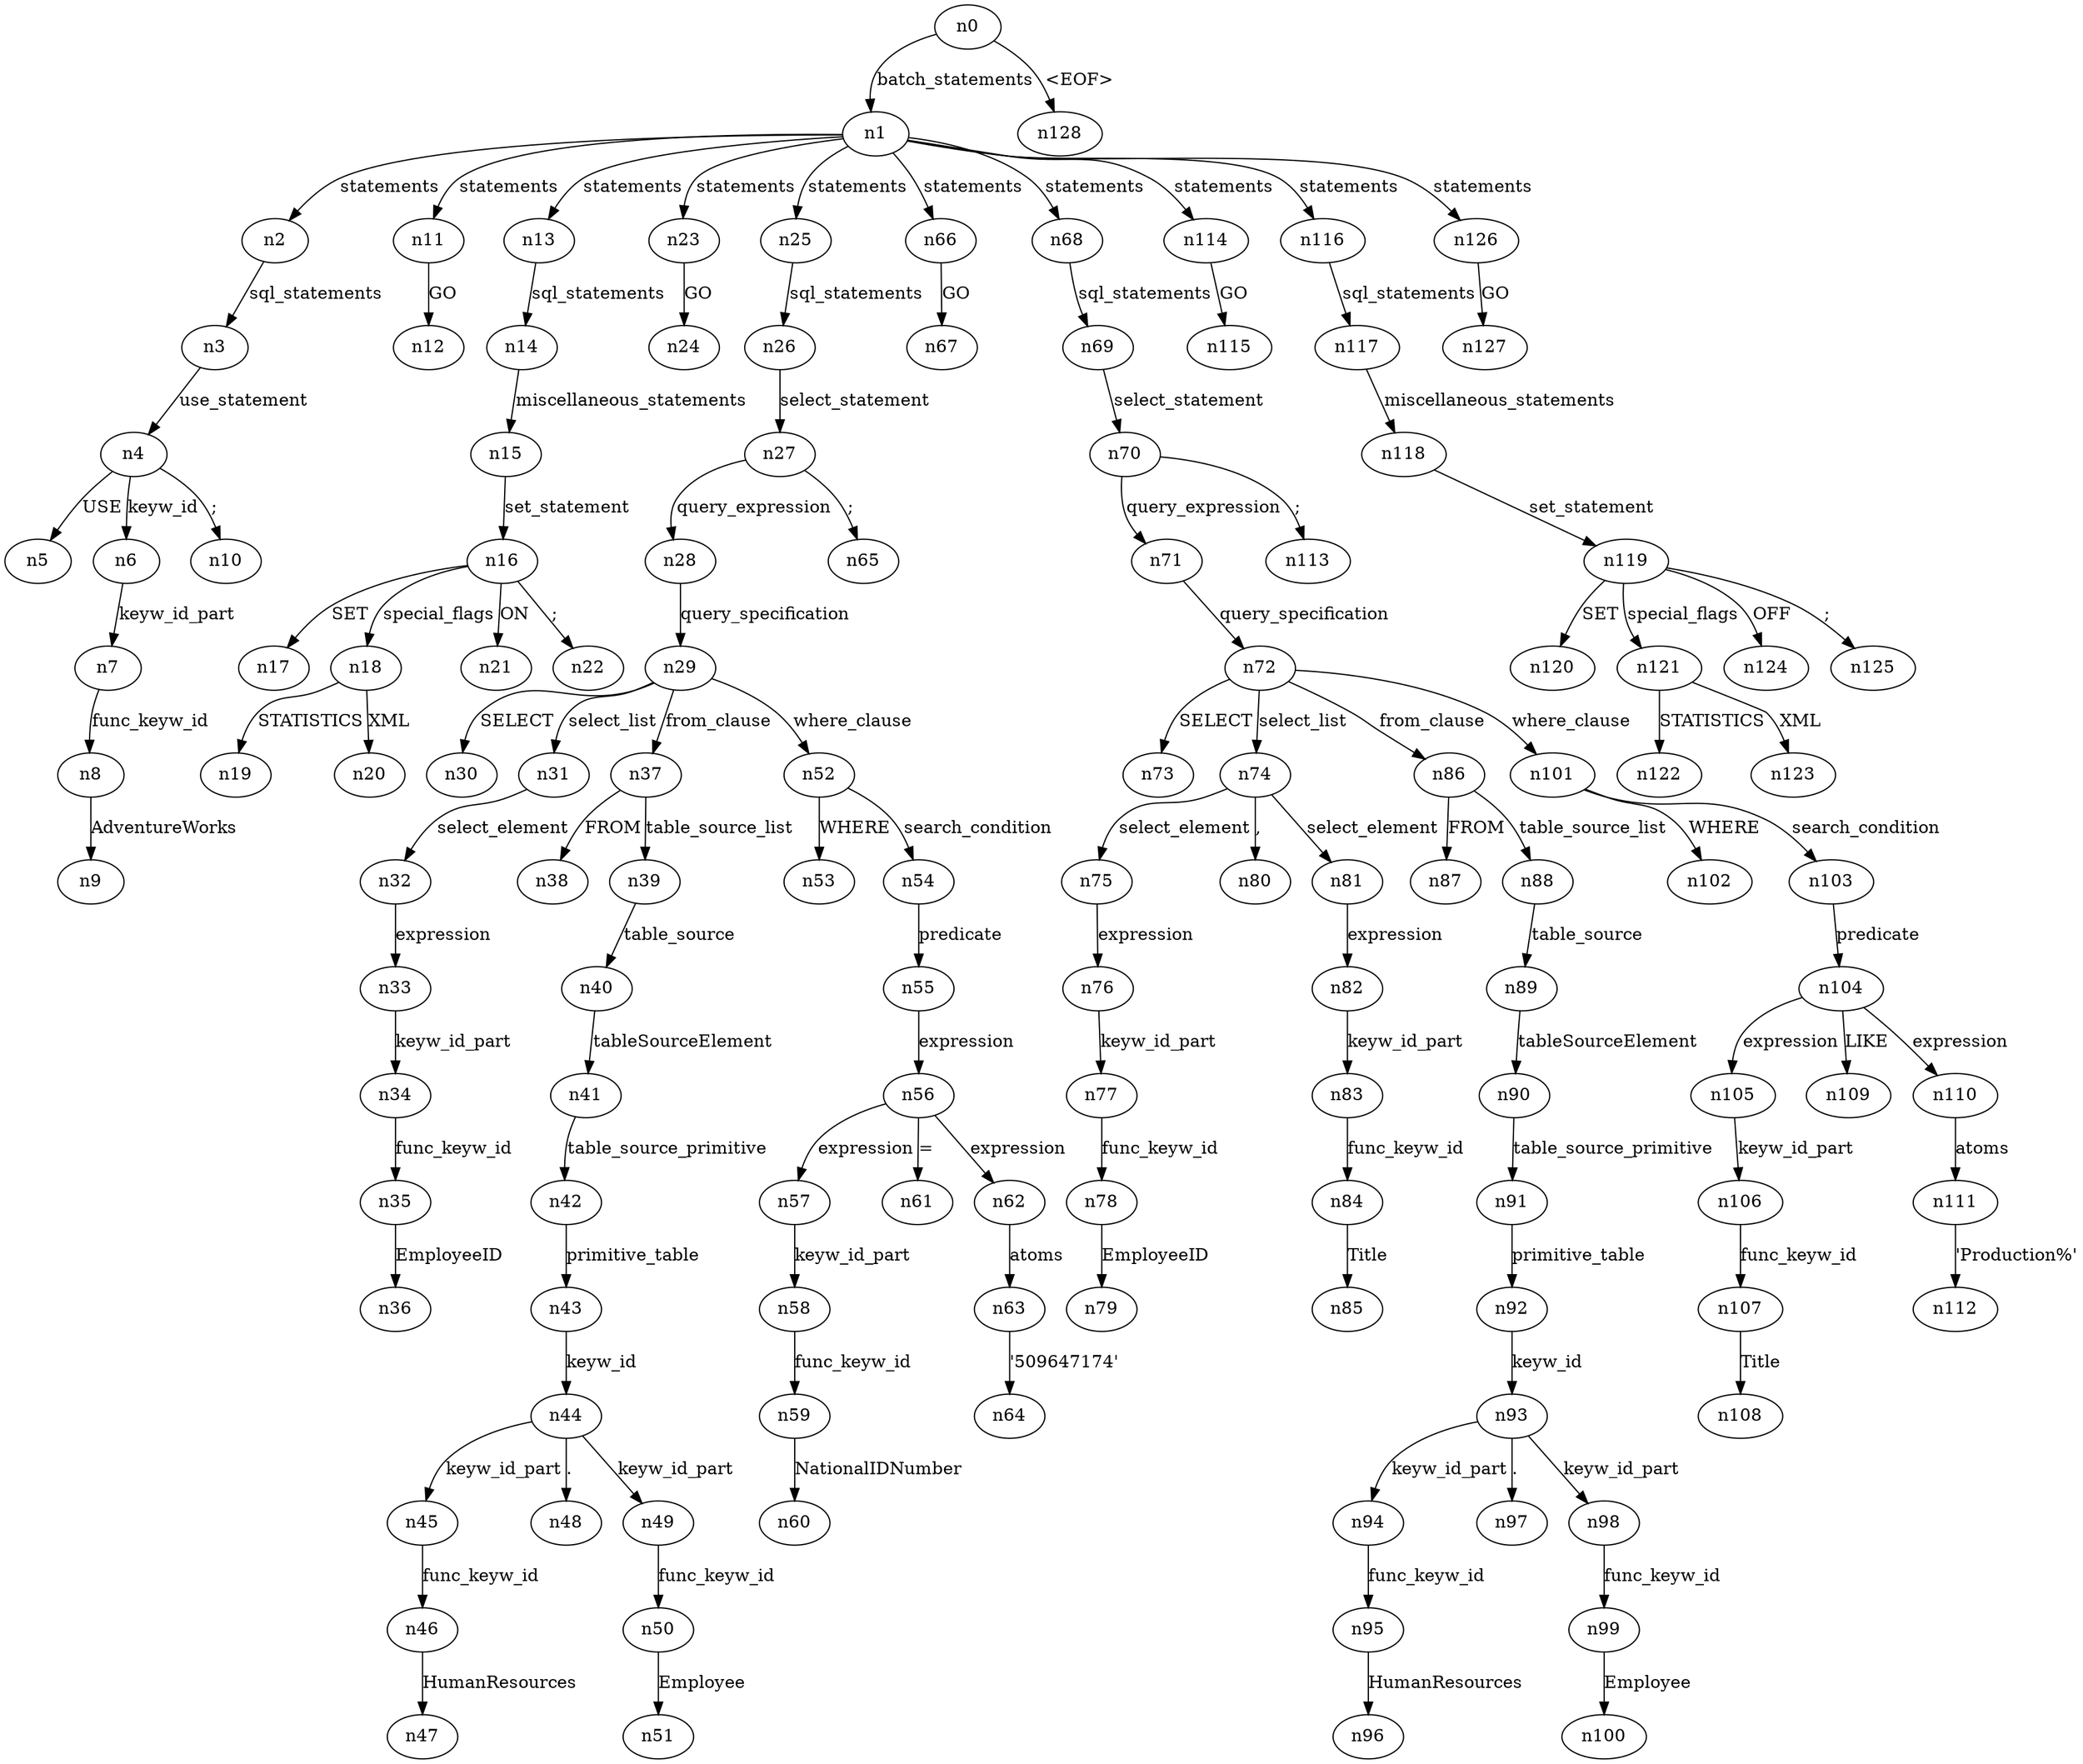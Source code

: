 digraph ParseTree {
  n0 -> n1 [label="batch_statements"];
  n1 -> n2 [label="statements"];
  n2 -> n3 [label="sql_statements"];
  n3 -> n4 [label="use_statement"];
  n4 -> n5 [label="USE"];
  n4 -> n6 [label="keyw_id"];
  n6 -> n7 [label="keyw_id_part"];
  n7 -> n8 [label="func_keyw_id"];
  n8 -> n9 [label="AdventureWorks"];
  n4 -> n10 [label=";"];
  n1 -> n11 [label="statements"];
  n11 -> n12 [label="GO"];
  n1 -> n13 [label="statements"];
  n13 -> n14 [label="sql_statements"];
  n14 -> n15 [label="miscellaneous_statements"];
  n15 -> n16 [label="set_statement"];
  n16 -> n17 [label="SET"];
  n16 -> n18 [label="special_flags"];
  n18 -> n19 [label="STATISTICS"];
  n18 -> n20 [label="XML"];
  n16 -> n21 [label="ON"];
  n16 -> n22 [label=";"];
  n1 -> n23 [label="statements"];
  n23 -> n24 [label="GO"];
  n1 -> n25 [label="statements"];
  n25 -> n26 [label="sql_statements"];
  n26 -> n27 [label="select_statement"];
  n27 -> n28 [label="query_expression"];
  n28 -> n29 [label="query_specification"];
  n29 -> n30 [label="SELECT"];
  n29 -> n31 [label="select_list"];
  n31 -> n32 [label="select_element"];
  n32 -> n33 [label="expression"];
  n33 -> n34 [label="keyw_id_part"];
  n34 -> n35 [label="func_keyw_id"];
  n35 -> n36 [label="EmployeeID"];
  n29 -> n37 [label="from_clause"];
  n37 -> n38 [label="FROM"];
  n37 -> n39 [label="table_source_list"];
  n39 -> n40 [label="table_source"];
  n40 -> n41 [label="tableSourceElement"];
  n41 -> n42 [label="table_source_primitive"];
  n42 -> n43 [label="primitive_table"];
  n43 -> n44 [label="keyw_id"];
  n44 -> n45 [label="keyw_id_part"];
  n45 -> n46 [label="func_keyw_id"];
  n46 -> n47 [label="HumanResources"];
  n44 -> n48 [label="."];
  n44 -> n49 [label="keyw_id_part"];
  n49 -> n50 [label="func_keyw_id"];
  n50 -> n51 [label="Employee"];
  n29 -> n52 [label="where_clause"];
  n52 -> n53 [label="WHERE"];
  n52 -> n54 [label="search_condition"];
  n54 -> n55 [label="predicate"];
  n55 -> n56 [label="expression"];
  n56 -> n57 [label="expression"];
  n57 -> n58 [label="keyw_id_part"];
  n58 -> n59 [label="func_keyw_id"];
  n59 -> n60 [label="NationalIDNumber"];
  n56 -> n61 [label="="];
  n56 -> n62 [label="expression"];
  n62 -> n63 [label="atoms"];
  n63 -> n64 [label="'509647174'"];
  n27 -> n65 [label=";"];
  n1 -> n66 [label="statements"];
  n66 -> n67 [label="GO"];
  n1 -> n68 [label="statements"];
  n68 -> n69 [label="sql_statements"];
  n69 -> n70 [label="select_statement"];
  n70 -> n71 [label="query_expression"];
  n71 -> n72 [label="query_specification"];
  n72 -> n73 [label="SELECT"];
  n72 -> n74 [label="select_list"];
  n74 -> n75 [label="select_element"];
  n75 -> n76 [label="expression"];
  n76 -> n77 [label="keyw_id_part"];
  n77 -> n78 [label="func_keyw_id"];
  n78 -> n79 [label="EmployeeID"];
  n74 -> n80 [label=","];
  n74 -> n81 [label="select_element"];
  n81 -> n82 [label="expression"];
  n82 -> n83 [label="keyw_id_part"];
  n83 -> n84 [label="func_keyw_id"];
  n84 -> n85 [label="Title"];
  n72 -> n86 [label="from_clause"];
  n86 -> n87 [label="FROM"];
  n86 -> n88 [label="table_source_list"];
  n88 -> n89 [label="table_source"];
  n89 -> n90 [label="tableSourceElement"];
  n90 -> n91 [label="table_source_primitive"];
  n91 -> n92 [label="primitive_table"];
  n92 -> n93 [label="keyw_id"];
  n93 -> n94 [label="keyw_id_part"];
  n94 -> n95 [label="func_keyw_id"];
  n95 -> n96 [label="HumanResources"];
  n93 -> n97 [label="."];
  n93 -> n98 [label="keyw_id_part"];
  n98 -> n99 [label="func_keyw_id"];
  n99 -> n100 [label="Employee"];
  n72 -> n101 [label="where_clause"];
  n101 -> n102 [label="WHERE"];
  n101 -> n103 [label="search_condition"];
  n103 -> n104 [label="predicate"];
  n104 -> n105 [label="expression"];
  n105 -> n106 [label="keyw_id_part"];
  n106 -> n107 [label="func_keyw_id"];
  n107 -> n108 [label="Title"];
  n104 -> n109 [label="LIKE"];
  n104 -> n110 [label="expression"];
  n110 -> n111 [label="atoms"];
  n111 -> n112 [label="'Production%'"];
  n70 -> n113 [label=";"];
  n1 -> n114 [label="statements"];
  n114 -> n115 [label="GO"];
  n1 -> n116 [label="statements"];
  n116 -> n117 [label="sql_statements"];
  n117 -> n118 [label="miscellaneous_statements"];
  n118 -> n119 [label="set_statement"];
  n119 -> n120 [label="SET"];
  n119 -> n121 [label="special_flags"];
  n121 -> n122 [label="STATISTICS"];
  n121 -> n123 [label="XML"];
  n119 -> n124 [label="OFF"];
  n119 -> n125 [label=";"];
  n1 -> n126 [label="statements"];
  n126 -> n127 [label="GO"];
  n0 -> n128 [label="<EOF>"];
}